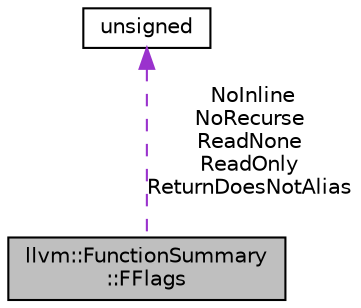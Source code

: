 digraph "llvm::FunctionSummary::FFlags"
{
 // LATEX_PDF_SIZE
  bgcolor="transparent";
  edge [fontname="Helvetica",fontsize="10",labelfontname="Helvetica",labelfontsize="10"];
  node [fontname="Helvetica",fontsize="10",shape="box"];
  Node1 [label="llvm::FunctionSummary\l::FFlags",height=0.2,width=0.4,color="black", fillcolor="grey75", style="filled", fontcolor="black",tooltip="Flags specific to function summaries."];
  Node2 -> Node1 [dir="back",color="darkorchid3",fontsize="10",style="dashed",label=" NoInline\nNoRecurse\nReadNone\nReadOnly\nReturnDoesNotAlias" ,fontname="Helvetica"];
  Node2 [label="unsigned",height=0.2,width=0.4,color="black",URL="$classunsigned.html",tooltip=" "];
}
